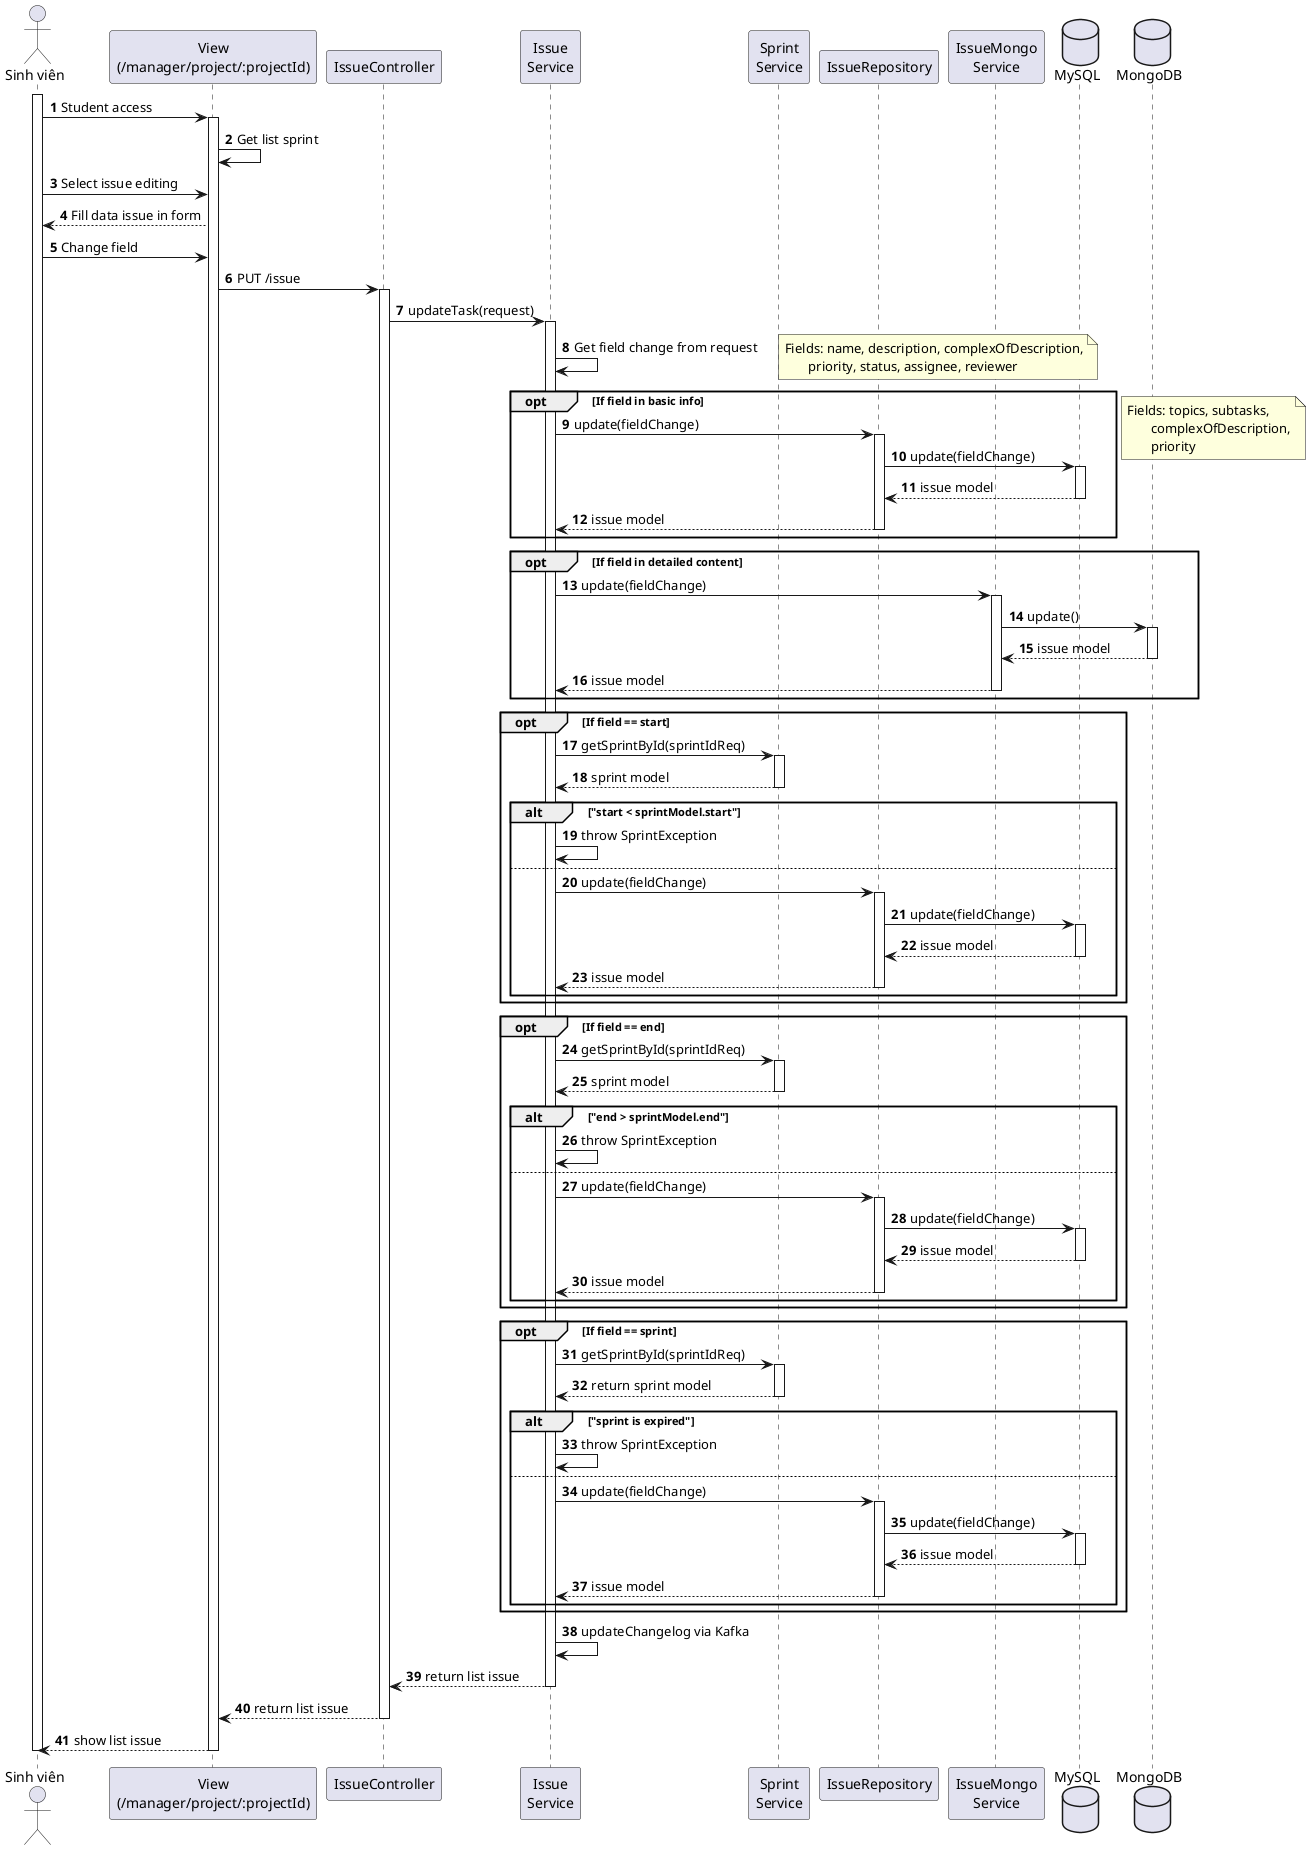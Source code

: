 @startuml
autonumber
actor "Sinh viên" as SV
participant "View\n(/manager/project/:projectId)" as View
participant "IssueController" as Controller
participant "Issue\nService" as Service
participant "Sprint\nService" as SprintService
participant "IssueRepository" as Repo
participant "IssueMongo\nService" as IssueMongoService
database "MySQL" as MySQL
database "MongoDB" as MongoDB

activate SV
SV -> View : Student access
activate View
View -> View : Get list sprint

SV -> View : Select issue editing
View --> SV: Fill data issue in form
SV -> View: Change field

View -> Controller : PUT /issue
activate Controller
Controller -> Service : updateTask(request)
activate Service
Service -> Service : Get field change from request

opt If field in basic info
    note right
    Fields: name, description, complexOfDescription,
           priority, status, assignee, reviewer
    end note
    Service -> Repo: update(fieldChange)
    activate Repo
    Repo -> MySQL: update(fieldChange)
    activate MySQL
    MySQL --> Repo: issue model
    deactivate MySQL
    Repo --> Service: issue model
    deactivate Repo
end

opt If field in detailed content
    note right
    Fields: topics, subtasks,
           complexOfDescription,
           priority
    end note
    Service -> IssueMongoService : update(fieldChange)
    activate IssueMongoService
    IssueMongoService -> MongoDB: update()
    activate MongoDB
    MongoDB --> IssueMongoService: issue model
    deactivate MongoDB
    IssueMongoService --> Service: issue model
    deactivate IssueMongoService
end

opt If field == start
    Service -> SprintService: getSprintById(sprintIdReq)
    activate SprintService
    SprintService --> Service: sprint model
    deactivate SprintService

    alt "start < sprintModel.start"
        Service -> Service: throw SprintException
    else
        Service -> Repo: update(fieldChange)
        activate Repo
        Repo -> MySQL: update(fieldChange)
        activate MySQL
        MySQL --> Repo: issue model
        deactivate MySQL
        Repo --> Service: issue model
        deactivate Repo
    end
end

opt If field == end
    Service -> SprintService: getSprintById(sprintIdReq)
    activate SprintService
    SprintService --> Service: sprint model
    deactivate SprintService

    alt "end > sprintModel.end"
        Service -> Service: throw SprintException
    else
        Service -> Repo: update(fieldChange)
        activate Repo
        Repo -> MySQL: update(fieldChange)
        activate MySQL
        MySQL --> Repo: issue model
        deactivate MySQL
        Repo --> Service: issue model
        deactivate Repo
    end
end

opt If field == sprint
    Service -> SprintService: getSprintById(sprintIdReq)
    activate SprintService
    SprintService --> Service: return sprint model
    deactivate SprintService

    alt "sprint is expired"
        Service -> Service: throw SprintException
    else
        Service -> Repo: update(fieldChange)
        activate Repo
        Repo -> MySQL: update(fieldChange)
        activate MySQL
        MySQL --> Repo: issue model
        deactivate MySQL
        Repo --> Service: issue model
        deactivate Repo
    end
end

Service -> Service: updateChangelog via Kafka

Service --> Controller : return list issue
deactivate Service

Controller --> View : return list issue
deactivate Controller

View --> SV : show list issue
deactivate View
deactivate SV
@enduml
